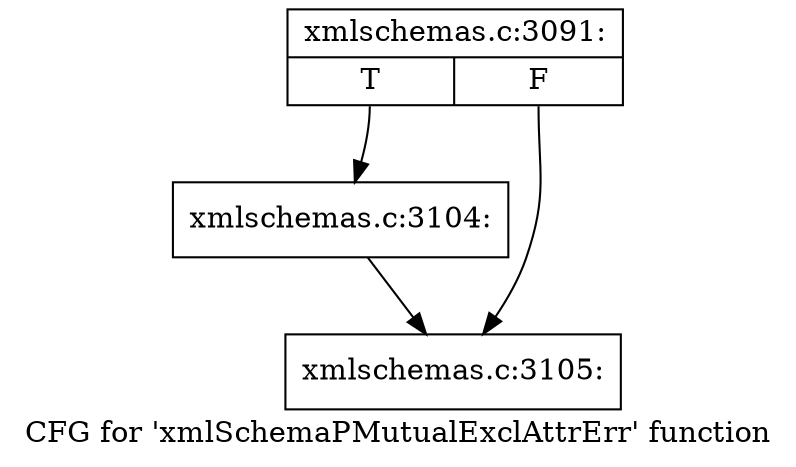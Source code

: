 digraph "CFG for 'xmlSchemaPMutualExclAttrErr' function" {
	label="CFG for 'xmlSchemaPMutualExclAttrErr' function";

	Node0x55d026198990 [shape=record,label="{xmlschemas.c:3091:|{<s0>T|<s1>F}}"];
	Node0x55d026198990:s0 -> Node0x55d025f50300;
	Node0x55d026198990:s1 -> Node0x55d025f50350;
	Node0x55d025f50300 [shape=record,label="{xmlschemas.c:3104:}"];
	Node0x55d025f50300 -> Node0x55d025f50350;
	Node0x55d025f50350 [shape=record,label="{xmlschemas.c:3105:}"];
}
